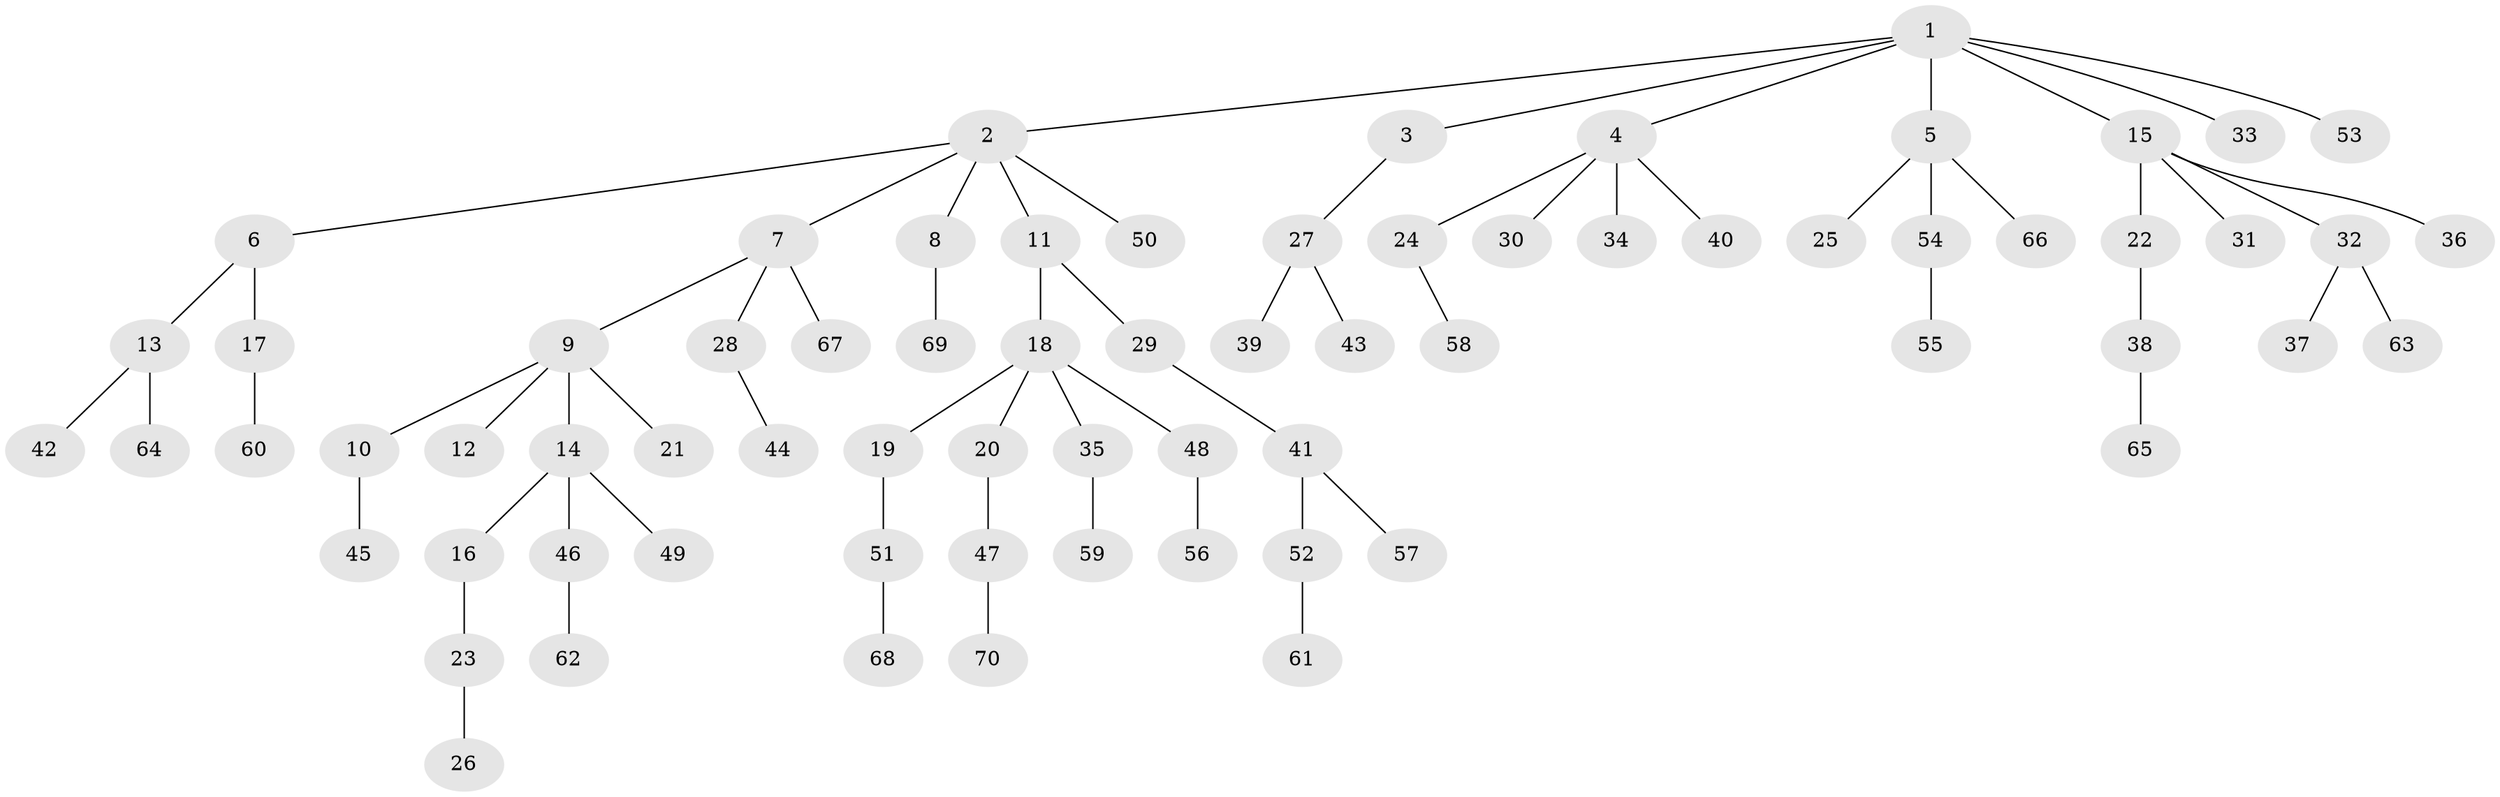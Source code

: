 // coarse degree distribution, {2: 0.2, 1: 0.5142857142857142, 4: 0.11428571428571428, 3: 0.14285714285714285, 5: 0.02857142857142857}
// Generated by graph-tools (version 1.1) at 2025/45/03/06/25 01:45:10]
// undirected, 70 vertices, 69 edges
graph export_dot {
graph [start="1"]
  node [color=gray90,style=filled];
  1;
  2;
  3;
  4;
  5;
  6;
  7;
  8;
  9;
  10;
  11;
  12;
  13;
  14;
  15;
  16;
  17;
  18;
  19;
  20;
  21;
  22;
  23;
  24;
  25;
  26;
  27;
  28;
  29;
  30;
  31;
  32;
  33;
  34;
  35;
  36;
  37;
  38;
  39;
  40;
  41;
  42;
  43;
  44;
  45;
  46;
  47;
  48;
  49;
  50;
  51;
  52;
  53;
  54;
  55;
  56;
  57;
  58;
  59;
  60;
  61;
  62;
  63;
  64;
  65;
  66;
  67;
  68;
  69;
  70;
  1 -- 2;
  1 -- 3;
  1 -- 4;
  1 -- 5;
  1 -- 15;
  1 -- 33;
  1 -- 53;
  2 -- 6;
  2 -- 7;
  2 -- 8;
  2 -- 11;
  2 -- 50;
  3 -- 27;
  4 -- 24;
  4 -- 30;
  4 -- 34;
  4 -- 40;
  5 -- 25;
  5 -- 54;
  5 -- 66;
  6 -- 13;
  6 -- 17;
  7 -- 9;
  7 -- 28;
  7 -- 67;
  8 -- 69;
  9 -- 10;
  9 -- 12;
  9 -- 14;
  9 -- 21;
  10 -- 45;
  11 -- 18;
  11 -- 29;
  13 -- 42;
  13 -- 64;
  14 -- 16;
  14 -- 46;
  14 -- 49;
  15 -- 22;
  15 -- 31;
  15 -- 32;
  15 -- 36;
  16 -- 23;
  17 -- 60;
  18 -- 19;
  18 -- 20;
  18 -- 35;
  18 -- 48;
  19 -- 51;
  20 -- 47;
  22 -- 38;
  23 -- 26;
  24 -- 58;
  27 -- 39;
  27 -- 43;
  28 -- 44;
  29 -- 41;
  32 -- 37;
  32 -- 63;
  35 -- 59;
  38 -- 65;
  41 -- 52;
  41 -- 57;
  46 -- 62;
  47 -- 70;
  48 -- 56;
  51 -- 68;
  52 -- 61;
  54 -- 55;
}
